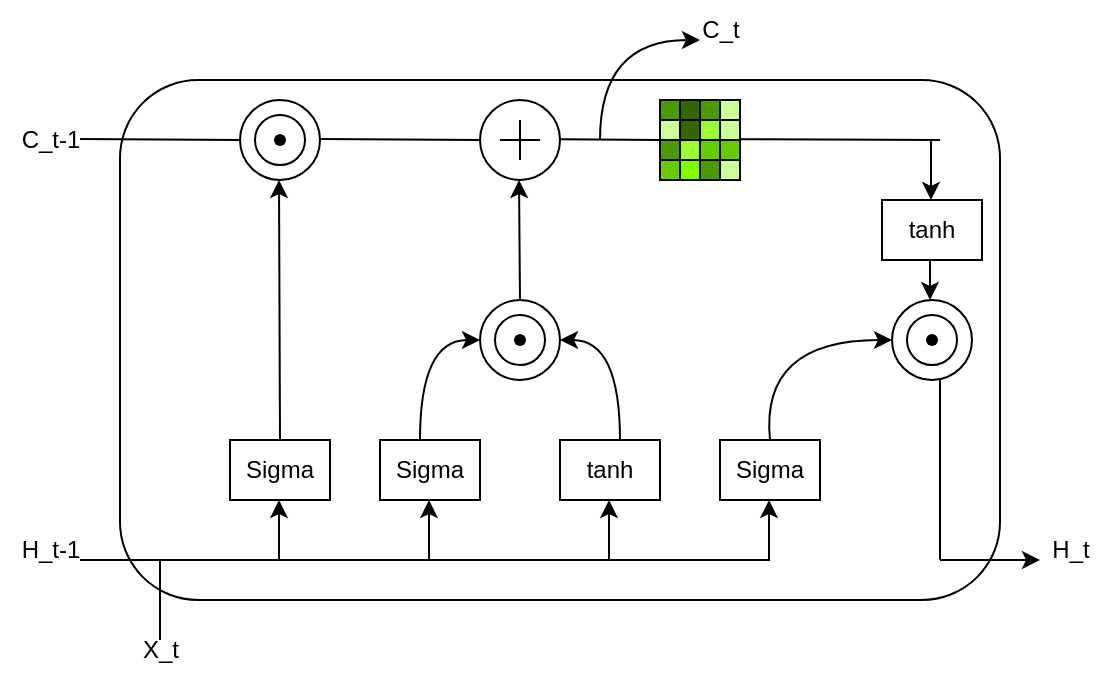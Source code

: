 <mxfile version="26.2.2">
  <diagram name="第 1 页" id="RNgO6Hn1JE7Q3eCwwv9G">
    <mxGraphModel dx="790" dy="543" grid="1" gridSize="10" guides="1" tooltips="1" connect="1" arrows="1" fold="1" page="1" pageScale="1" pageWidth="827" pageHeight="1169" math="0" shadow="0">
      <root>
        <mxCell id="0" />
        <mxCell id="1" parent="0" />
        <mxCell id="QTiqQ1Uc_ppkP_PZXtB7-54" value="" style="rounded=1;whiteSpace=wrap;html=1;" vertex="1" parent="1">
          <mxGeometry x="140" y="150" width="440" height="260" as="geometry" />
        </mxCell>
        <mxCell id="QTiqQ1Uc_ppkP_PZXtB7-5" value="" style="group" vertex="1" connectable="0" parent="1">
          <mxGeometry x="200" y="160" width="40" height="40" as="geometry" />
        </mxCell>
        <mxCell id="QTiqQ1Uc_ppkP_PZXtB7-1" value="" style="ellipse;whiteSpace=wrap;html=1;aspect=fixed;" vertex="1" parent="QTiqQ1Uc_ppkP_PZXtB7-5">
          <mxGeometry width="40" height="40" as="geometry" />
        </mxCell>
        <mxCell id="QTiqQ1Uc_ppkP_PZXtB7-7" value="" style="ellipse;whiteSpace=wrap;html=1;aspect=fixed;" vertex="1" parent="QTiqQ1Uc_ppkP_PZXtB7-5">
          <mxGeometry x="7.5" y="7.5" width="25" height="25" as="geometry" />
        </mxCell>
        <mxCell id="QTiqQ1Uc_ppkP_PZXtB7-4" value="" style="shape=waypoint;sketch=0;size=6;pointerEvents=1;points=[];fillColor=none;resizable=0;rotatable=0;perimeter=centerPerimeter;snapToPoint=1;" vertex="1" parent="QTiqQ1Uc_ppkP_PZXtB7-5">
          <mxGeometry x="10" y="10" width="20" height="20" as="geometry" />
        </mxCell>
        <mxCell id="QTiqQ1Uc_ppkP_PZXtB7-12" value="" style="endArrow=none;html=1;rounded=0;" edge="1" parent="1">
          <mxGeometry width="50" height="50" relative="1" as="geometry">
            <mxPoint x="240" y="179.5" as="sourcePoint" />
            <mxPoint x="320" y="180" as="targetPoint" />
          </mxGeometry>
        </mxCell>
        <mxCell id="QTiqQ1Uc_ppkP_PZXtB7-13" value="" style="group" vertex="1" connectable="0" parent="1">
          <mxGeometry x="320" y="160" width="40" height="40" as="geometry" />
        </mxCell>
        <mxCell id="QTiqQ1Uc_ppkP_PZXtB7-8" value="" style="ellipse;whiteSpace=wrap;html=1;aspect=fixed;" vertex="1" parent="QTiqQ1Uc_ppkP_PZXtB7-13">
          <mxGeometry width="40" height="40" as="geometry" />
        </mxCell>
        <mxCell id="QTiqQ1Uc_ppkP_PZXtB7-11" value="" style="group;strokeWidth=2;" vertex="1" connectable="0" parent="QTiqQ1Uc_ppkP_PZXtB7-13">
          <mxGeometry x="10" y="10" width="20" height="20" as="geometry" />
        </mxCell>
        <mxCell id="QTiqQ1Uc_ppkP_PZXtB7-2" value="" style="endArrow=none;dashed=1;html=1;rounded=0;" edge="1" parent="QTiqQ1Uc_ppkP_PZXtB7-11">
          <mxGeometry width="50" height="50" relative="1" as="geometry">
            <mxPoint y="10" as="sourcePoint" />
            <mxPoint y="10" as="targetPoint" />
          </mxGeometry>
        </mxCell>
        <mxCell id="QTiqQ1Uc_ppkP_PZXtB7-9" value="" style="endArrow=none;html=1;rounded=0;" edge="1" parent="QTiqQ1Uc_ppkP_PZXtB7-11">
          <mxGeometry width="50" height="50" relative="1" as="geometry">
            <mxPoint y="10" as="sourcePoint" />
            <mxPoint x="20" y="10" as="targetPoint" />
          </mxGeometry>
        </mxCell>
        <mxCell id="QTiqQ1Uc_ppkP_PZXtB7-10" value="" style="endArrow=none;html=1;rounded=0;" edge="1" parent="QTiqQ1Uc_ppkP_PZXtB7-11">
          <mxGeometry width="50" height="50" relative="1" as="geometry">
            <mxPoint x="10" y="20" as="sourcePoint" />
            <mxPoint x="10" as="targetPoint" />
          </mxGeometry>
        </mxCell>
        <mxCell id="QTiqQ1Uc_ppkP_PZXtB7-17" value="" style="endArrow=none;html=1;rounded=0;" edge="1" parent="1">
          <mxGeometry width="50" height="50" relative="1" as="geometry">
            <mxPoint x="120" y="179.5" as="sourcePoint" />
            <mxPoint x="200" y="180" as="targetPoint" />
          </mxGeometry>
        </mxCell>
        <mxCell id="QTiqQ1Uc_ppkP_PZXtB7-18" value="Sigma" style="rounded=0;whiteSpace=wrap;html=1;" vertex="1" parent="1">
          <mxGeometry x="195" y="330" width="50" height="30" as="geometry" />
        </mxCell>
        <mxCell id="QTiqQ1Uc_ppkP_PZXtB7-19" value="Sigma" style="rounded=0;whiteSpace=wrap;html=1;" vertex="1" parent="1">
          <mxGeometry x="270" y="330" width="50" height="30" as="geometry" />
        </mxCell>
        <mxCell id="QTiqQ1Uc_ppkP_PZXtB7-20" value="Sigma" style="rounded=0;whiteSpace=wrap;html=1;" vertex="1" parent="1">
          <mxGeometry x="440" y="330" width="50" height="30" as="geometry" />
        </mxCell>
        <mxCell id="QTiqQ1Uc_ppkP_PZXtB7-21" value="tanh" style="rounded=0;whiteSpace=wrap;html=1;" vertex="1" parent="1">
          <mxGeometry x="360" y="330" width="50" height="30" as="geometry" />
        </mxCell>
        <mxCell id="QTiqQ1Uc_ppkP_PZXtB7-22" value="" style="endArrow=classic;html=1;rounded=0;exitX=0.5;exitY=0;exitDx=0;exitDy=0;" edge="1" parent="1" source="QTiqQ1Uc_ppkP_PZXtB7-18">
          <mxGeometry width="50" height="50" relative="1" as="geometry">
            <mxPoint x="219.5" y="290" as="sourcePoint" />
            <mxPoint x="219.5" y="200" as="targetPoint" />
          </mxGeometry>
        </mxCell>
        <mxCell id="QTiqQ1Uc_ppkP_PZXtB7-23" value="" style="group" vertex="1" connectable="0" parent="1">
          <mxGeometry x="320" y="260" width="40" height="40" as="geometry" />
        </mxCell>
        <mxCell id="QTiqQ1Uc_ppkP_PZXtB7-24" value="" style="ellipse;whiteSpace=wrap;html=1;aspect=fixed;" vertex="1" parent="QTiqQ1Uc_ppkP_PZXtB7-23">
          <mxGeometry width="40" height="40" as="geometry" />
        </mxCell>
        <mxCell id="QTiqQ1Uc_ppkP_PZXtB7-25" value="" style="ellipse;whiteSpace=wrap;html=1;aspect=fixed;" vertex="1" parent="QTiqQ1Uc_ppkP_PZXtB7-23">
          <mxGeometry x="7.5" y="7.5" width="25" height="25" as="geometry" />
        </mxCell>
        <mxCell id="QTiqQ1Uc_ppkP_PZXtB7-26" value="" style="shape=waypoint;sketch=0;size=6;pointerEvents=1;points=[];fillColor=none;resizable=0;rotatable=0;perimeter=centerPerimeter;snapToPoint=1;" vertex="1" parent="QTiqQ1Uc_ppkP_PZXtB7-23">
          <mxGeometry x="10" y="10" width="20" height="20" as="geometry" />
        </mxCell>
        <mxCell id="QTiqQ1Uc_ppkP_PZXtB7-27" value="" style="curved=1;endArrow=classic;html=1;rounded=0;" edge="1" parent="1">
          <mxGeometry width="50" height="50" relative="1" as="geometry">
            <mxPoint x="290" y="330" as="sourcePoint" />
            <mxPoint x="320" y="280" as="targetPoint" />
            <Array as="points">
              <mxPoint x="290" y="280" />
            </Array>
          </mxGeometry>
        </mxCell>
        <mxCell id="QTiqQ1Uc_ppkP_PZXtB7-29" value="" style="curved=1;endArrow=classic;html=1;rounded=0;" edge="1" parent="1">
          <mxGeometry width="50" height="50" relative="1" as="geometry">
            <mxPoint x="390" y="330" as="sourcePoint" />
            <mxPoint x="360" y="280" as="targetPoint" />
            <Array as="points">
              <mxPoint x="390" y="280" />
            </Array>
          </mxGeometry>
        </mxCell>
        <mxCell id="QTiqQ1Uc_ppkP_PZXtB7-30" value="" style="endArrow=classic;html=1;rounded=0;exitX=0.5;exitY=0;exitDx=0;exitDy=0;" edge="1" parent="1" source="QTiqQ1Uc_ppkP_PZXtB7-24">
          <mxGeometry width="50" height="50" relative="1" as="geometry">
            <mxPoint x="340" y="230" as="sourcePoint" />
            <mxPoint x="339.5" y="200" as="targetPoint" />
          </mxGeometry>
        </mxCell>
        <mxCell id="QTiqQ1Uc_ppkP_PZXtB7-31" value="" style="endArrow=classic;html=1;rounded=0;" edge="1" parent="1">
          <mxGeometry width="50" height="50" relative="1" as="geometry">
            <mxPoint x="545.5" y="180" as="sourcePoint" />
            <mxPoint x="545.5" y="210" as="targetPoint" />
          </mxGeometry>
        </mxCell>
        <mxCell id="QTiqQ1Uc_ppkP_PZXtB7-32" value="tanh" style="rounded=0;whiteSpace=wrap;html=1;" vertex="1" parent="1">
          <mxGeometry x="521" y="210" width="50" height="30" as="geometry" />
        </mxCell>
        <mxCell id="QTiqQ1Uc_ppkP_PZXtB7-33" value="" style="group" vertex="1" connectable="0" parent="1">
          <mxGeometry x="526" y="260" width="40" height="40" as="geometry" />
        </mxCell>
        <mxCell id="QTiqQ1Uc_ppkP_PZXtB7-34" value="" style="ellipse;whiteSpace=wrap;html=1;aspect=fixed;" vertex="1" parent="QTiqQ1Uc_ppkP_PZXtB7-33">
          <mxGeometry width="40" height="40" as="geometry" />
        </mxCell>
        <mxCell id="QTiqQ1Uc_ppkP_PZXtB7-35" value="" style="ellipse;whiteSpace=wrap;html=1;aspect=fixed;" vertex="1" parent="QTiqQ1Uc_ppkP_PZXtB7-33">
          <mxGeometry x="7.5" y="7.5" width="25" height="25" as="geometry" />
        </mxCell>
        <mxCell id="QTiqQ1Uc_ppkP_PZXtB7-36" value="" style="shape=waypoint;sketch=0;size=6;pointerEvents=1;points=[];fillColor=none;resizable=0;rotatable=0;perimeter=centerPerimeter;snapToPoint=1;" vertex="1" parent="QTiqQ1Uc_ppkP_PZXtB7-33">
          <mxGeometry x="10" y="10" width="20" height="20" as="geometry" />
        </mxCell>
        <mxCell id="QTiqQ1Uc_ppkP_PZXtB7-37" value="" style="curved=1;endArrow=classic;html=1;rounded=0;entryX=0;entryY=0.5;entryDx=0;entryDy=0;exitX=0.5;exitY=0;exitDx=0;exitDy=0;" edge="1" parent="1" source="QTiqQ1Uc_ppkP_PZXtB7-20" target="QTiqQ1Uc_ppkP_PZXtB7-34">
          <mxGeometry width="50" height="50" relative="1" as="geometry">
            <mxPoint x="470" y="330" as="sourcePoint" />
            <mxPoint x="520" y="300" as="targetPoint" />
            <Array as="points">
              <mxPoint x="460" y="280" />
            </Array>
          </mxGeometry>
        </mxCell>
        <mxCell id="QTiqQ1Uc_ppkP_PZXtB7-38" value="" style="endArrow=classic;html=1;rounded=0;" edge="1" parent="1">
          <mxGeometry width="50" height="50" relative="1" as="geometry">
            <mxPoint x="545" y="240" as="sourcePoint" />
            <mxPoint x="545" y="260" as="targetPoint" />
          </mxGeometry>
        </mxCell>
        <mxCell id="QTiqQ1Uc_ppkP_PZXtB7-39" value="" style="endArrow=none;html=1;rounded=0;" edge="1" parent="1">
          <mxGeometry width="50" height="50" relative="1" as="geometry">
            <mxPoint x="550" y="390" as="sourcePoint" />
            <mxPoint x="550" y="300" as="targetPoint" />
          </mxGeometry>
        </mxCell>
        <mxCell id="QTiqQ1Uc_ppkP_PZXtB7-40" value="" style="endArrow=none;html=1;rounded=0;" edge="1" parent="1">
          <mxGeometry width="50" height="50" relative="1" as="geometry">
            <mxPoint x="120" y="390" as="sourcePoint" />
            <mxPoint x="465" y="390" as="targetPoint" />
          </mxGeometry>
        </mxCell>
        <mxCell id="QTiqQ1Uc_ppkP_PZXtB7-42" value="" style="endArrow=classic;html=1;rounded=0;" edge="1" parent="1">
          <mxGeometry width="50" height="50" relative="1" as="geometry">
            <mxPoint x="464.5" y="390" as="sourcePoint" />
            <mxPoint x="464.5" y="360" as="targetPoint" />
          </mxGeometry>
        </mxCell>
        <mxCell id="QTiqQ1Uc_ppkP_PZXtB7-44" value="" style="endArrow=classic;html=1;rounded=0;" edge="1" parent="1">
          <mxGeometry width="50" height="50" relative="1" as="geometry">
            <mxPoint x="384.5" y="390" as="sourcePoint" />
            <mxPoint x="384.5" y="360" as="targetPoint" />
          </mxGeometry>
        </mxCell>
        <mxCell id="QTiqQ1Uc_ppkP_PZXtB7-45" value="" style="endArrow=classic;html=1;rounded=0;" edge="1" parent="1">
          <mxGeometry width="50" height="50" relative="1" as="geometry">
            <mxPoint x="294.5" y="390" as="sourcePoint" />
            <mxPoint x="294.5" y="360" as="targetPoint" />
          </mxGeometry>
        </mxCell>
        <mxCell id="QTiqQ1Uc_ppkP_PZXtB7-46" value="" style="endArrow=classic;html=1;rounded=0;" edge="1" parent="1">
          <mxGeometry width="50" height="50" relative="1" as="geometry">
            <mxPoint x="219.5" y="390" as="sourcePoint" />
            <mxPoint x="219.5" y="360" as="targetPoint" />
          </mxGeometry>
        </mxCell>
        <mxCell id="QTiqQ1Uc_ppkP_PZXtB7-47" value="" style="endArrow=none;html=1;rounded=0;" edge="1" parent="1">
          <mxGeometry width="50" height="50" relative="1" as="geometry">
            <mxPoint x="160" y="430" as="sourcePoint" />
            <mxPoint x="160" y="390" as="targetPoint" />
          </mxGeometry>
        </mxCell>
        <mxCell id="QTiqQ1Uc_ppkP_PZXtB7-48" value="C_t" style="text;html=1;align=center;verticalAlign=middle;resizable=0;points=[];autosize=1;strokeColor=none;fillColor=none;" vertex="1" parent="1">
          <mxGeometry x="420" y="110" width="40" height="30" as="geometry" />
        </mxCell>
        <mxCell id="QTiqQ1Uc_ppkP_PZXtB7-49" value="C_t-1" style="text;html=1;align=center;verticalAlign=middle;resizable=0;points=[];autosize=1;strokeColor=none;fillColor=none;" vertex="1" parent="1">
          <mxGeometry x="80" y="165" width="50" height="30" as="geometry" />
        </mxCell>
        <mxCell id="QTiqQ1Uc_ppkP_PZXtB7-50" value="H_t-1" style="text;html=1;align=center;verticalAlign=middle;resizable=0;points=[];autosize=1;strokeColor=none;fillColor=none;" vertex="1" parent="1">
          <mxGeometry x="80" y="370" width="50" height="30" as="geometry" />
        </mxCell>
        <mxCell id="QTiqQ1Uc_ppkP_PZXtB7-51" value="H_t" style="text;html=1;align=center;verticalAlign=middle;resizable=0;points=[];autosize=1;strokeColor=none;fillColor=none;" vertex="1" parent="1">
          <mxGeometry x="595" y="370" width="40" height="30" as="geometry" />
        </mxCell>
        <mxCell id="QTiqQ1Uc_ppkP_PZXtB7-52" value="" style="endArrow=classic;html=1;rounded=0;entryX=0.125;entryY=0.667;entryDx=0;entryDy=0;entryPerimeter=0;" edge="1" parent="1" target="QTiqQ1Uc_ppkP_PZXtB7-51">
          <mxGeometry width="50" height="50" relative="1" as="geometry">
            <mxPoint x="550" y="390" as="sourcePoint" />
            <mxPoint x="590" y="390" as="targetPoint" />
          </mxGeometry>
        </mxCell>
        <mxCell id="QTiqQ1Uc_ppkP_PZXtB7-55" value="X_t" style="text;html=1;align=center;verticalAlign=middle;resizable=0;points=[];autosize=1;strokeColor=none;fillColor=none;" vertex="1" parent="1">
          <mxGeometry x="140" y="420" width="40" height="30" as="geometry" />
        </mxCell>
        <mxCell id="QTiqQ1Uc_ppkP_PZXtB7-77" value="" style="group" vertex="1" connectable="0" parent="1">
          <mxGeometry x="410" y="160" width="40" height="40" as="geometry" />
        </mxCell>
        <mxCell id="QTiqQ1Uc_ppkP_PZXtB7-60" value="" style="whiteSpace=wrap;html=1;aspect=fixed;fillColor=#66CC00;" vertex="1" parent="QTiqQ1Uc_ppkP_PZXtB7-77">
          <mxGeometry y="30" width="10" height="10" as="geometry" />
        </mxCell>
        <mxCell id="QTiqQ1Uc_ppkP_PZXtB7-62" value="" style="whiteSpace=wrap;html=1;aspect=fixed;fillColor=#80FF00;" vertex="1" parent="QTiqQ1Uc_ppkP_PZXtB7-77">
          <mxGeometry x="10" y="30" width="10" height="10" as="geometry" />
        </mxCell>
        <mxCell id="QTiqQ1Uc_ppkP_PZXtB7-63" value="" style="whiteSpace=wrap;html=1;aspect=fixed;fillColor=#4D9900;" vertex="1" parent="QTiqQ1Uc_ppkP_PZXtB7-77">
          <mxGeometry x="20" y="30" width="10" height="10" as="geometry" />
        </mxCell>
        <mxCell id="QTiqQ1Uc_ppkP_PZXtB7-64" value="" style="whiteSpace=wrap;html=1;aspect=fixed;fillColor=#CCFF99;" vertex="1" parent="QTiqQ1Uc_ppkP_PZXtB7-77">
          <mxGeometry x="30" y="30" width="10" height="10" as="geometry" />
        </mxCell>
        <mxCell id="QTiqQ1Uc_ppkP_PZXtB7-65" value="" style="whiteSpace=wrap;html=1;aspect=fixed;fillColor=#4D9900;" vertex="1" parent="QTiqQ1Uc_ppkP_PZXtB7-77">
          <mxGeometry y="20" width="10" height="10" as="geometry" />
        </mxCell>
        <mxCell id="QTiqQ1Uc_ppkP_PZXtB7-66" value="" style="whiteSpace=wrap;html=1;aspect=fixed;fillColor=#99FF33;" vertex="1" parent="QTiqQ1Uc_ppkP_PZXtB7-77">
          <mxGeometry x="10" y="20" width="10" height="10" as="geometry" />
        </mxCell>
        <mxCell id="QTiqQ1Uc_ppkP_PZXtB7-67" value="" style="whiteSpace=wrap;html=1;aspect=fixed;fillColor=#66CC00;" vertex="1" parent="QTiqQ1Uc_ppkP_PZXtB7-77">
          <mxGeometry x="20" y="20" width="10" height="10" as="geometry" />
        </mxCell>
        <mxCell id="QTiqQ1Uc_ppkP_PZXtB7-68" value="" style="whiteSpace=wrap;html=1;aspect=fixed;fillColor=#66CC00;" vertex="1" parent="QTiqQ1Uc_ppkP_PZXtB7-77">
          <mxGeometry x="30" y="20" width="10" height="10" as="geometry" />
        </mxCell>
        <mxCell id="QTiqQ1Uc_ppkP_PZXtB7-69" value="" style="whiteSpace=wrap;html=1;aspect=fixed;fillColor=#CCFF99;" vertex="1" parent="QTiqQ1Uc_ppkP_PZXtB7-77">
          <mxGeometry y="10" width="10" height="10" as="geometry" />
        </mxCell>
        <mxCell id="QTiqQ1Uc_ppkP_PZXtB7-70" value="" style="whiteSpace=wrap;html=1;aspect=fixed;fillColor=#336600;" vertex="1" parent="QTiqQ1Uc_ppkP_PZXtB7-77">
          <mxGeometry x="10" y="10" width="10" height="10" as="geometry" />
        </mxCell>
        <mxCell id="QTiqQ1Uc_ppkP_PZXtB7-71" value="" style="whiteSpace=wrap;html=1;aspect=fixed;fillColor=#99FF33;" vertex="1" parent="QTiqQ1Uc_ppkP_PZXtB7-77">
          <mxGeometry x="20" y="10" width="10" height="10" as="geometry" />
        </mxCell>
        <mxCell id="QTiqQ1Uc_ppkP_PZXtB7-72" value="" style="whiteSpace=wrap;html=1;aspect=fixed;fillColor=#CCFF99;" vertex="1" parent="QTiqQ1Uc_ppkP_PZXtB7-77">
          <mxGeometry x="30" y="10" width="10" height="10" as="geometry" />
        </mxCell>
        <mxCell id="QTiqQ1Uc_ppkP_PZXtB7-73" value="" style="whiteSpace=wrap;html=1;aspect=fixed;fillColor=#4D9900;" vertex="1" parent="QTiqQ1Uc_ppkP_PZXtB7-77">
          <mxGeometry width="10" height="10" as="geometry" />
        </mxCell>
        <mxCell id="QTiqQ1Uc_ppkP_PZXtB7-74" value="" style="whiteSpace=wrap;html=1;aspect=fixed;fillColor=#336600;" vertex="1" parent="QTiqQ1Uc_ppkP_PZXtB7-77">
          <mxGeometry x="10" width="10" height="10" as="geometry" />
        </mxCell>
        <mxCell id="QTiqQ1Uc_ppkP_PZXtB7-75" value="" style="whiteSpace=wrap;html=1;aspect=fixed;fillColor=#4D9900;" vertex="1" parent="QTiqQ1Uc_ppkP_PZXtB7-77">
          <mxGeometry x="20" width="10" height="10" as="geometry" />
        </mxCell>
        <mxCell id="QTiqQ1Uc_ppkP_PZXtB7-76" value="" style="whiteSpace=wrap;html=1;aspect=fixed;fillColor=#CCFF99;" vertex="1" parent="QTiqQ1Uc_ppkP_PZXtB7-77">
          <mxGeometry x="30" width="10" height="10" as="geometry" />
        </mxCell>
        <mxCell id="QTiqQ1Uc_ppkP_PZXtB7-95" value="" style="endArrow=none;html=1;rounded=0;entryX=0;entryY=1;entryDx=0;entryDy=0;" edge="1" parent="1" target="QTiqQ1Uc_ppkP_PZXtB7-69">
          <mxGeometry width="50" height="50" relative="1" as="geometry">
            <mxPoint x="360" y="179.58" as="sourcePoint" />
            <mxPoint x="400" y="179.58" as="targetPoint" />
          </mxGeometry>
        </mxCell>
        <mxCell id="QTiqQ1Uc_ppkP_PZXtB7-119" value="" style="endArrow=none;html=1;rounded=0;" edge="1" parent="1">
          <mxGeometry width="50" height="50" relative="1" as="geometry">
            <mxPoint x="450" y="179.58" as="sourcePoint" />
            <mxPoint x="550" y="180" as="targetPoint" />
          </mxGeometry>
        </mxCell>
        <mxCell id="QTiqQ1Uc_ppkP_PZXtB7-120" value="" style="curved=1;endArrow=classic;html=1;rounded=0;" edge="1" parent="1">
          <mxGeometry width="50" height="50" relative="1" as="geometry">
            <mxPoint x="380" y="180" as="sourcePoint" />
            <mxPoint x="430" y="130" as="targetPoint" />
            <Array as="points">
              <mxPoint x="380" y="130" />
            </Array>
          </mxGeometry>
        </mxCell>
      </root>
    </mxGraphModel>
  </diagram>
</mxfile>
